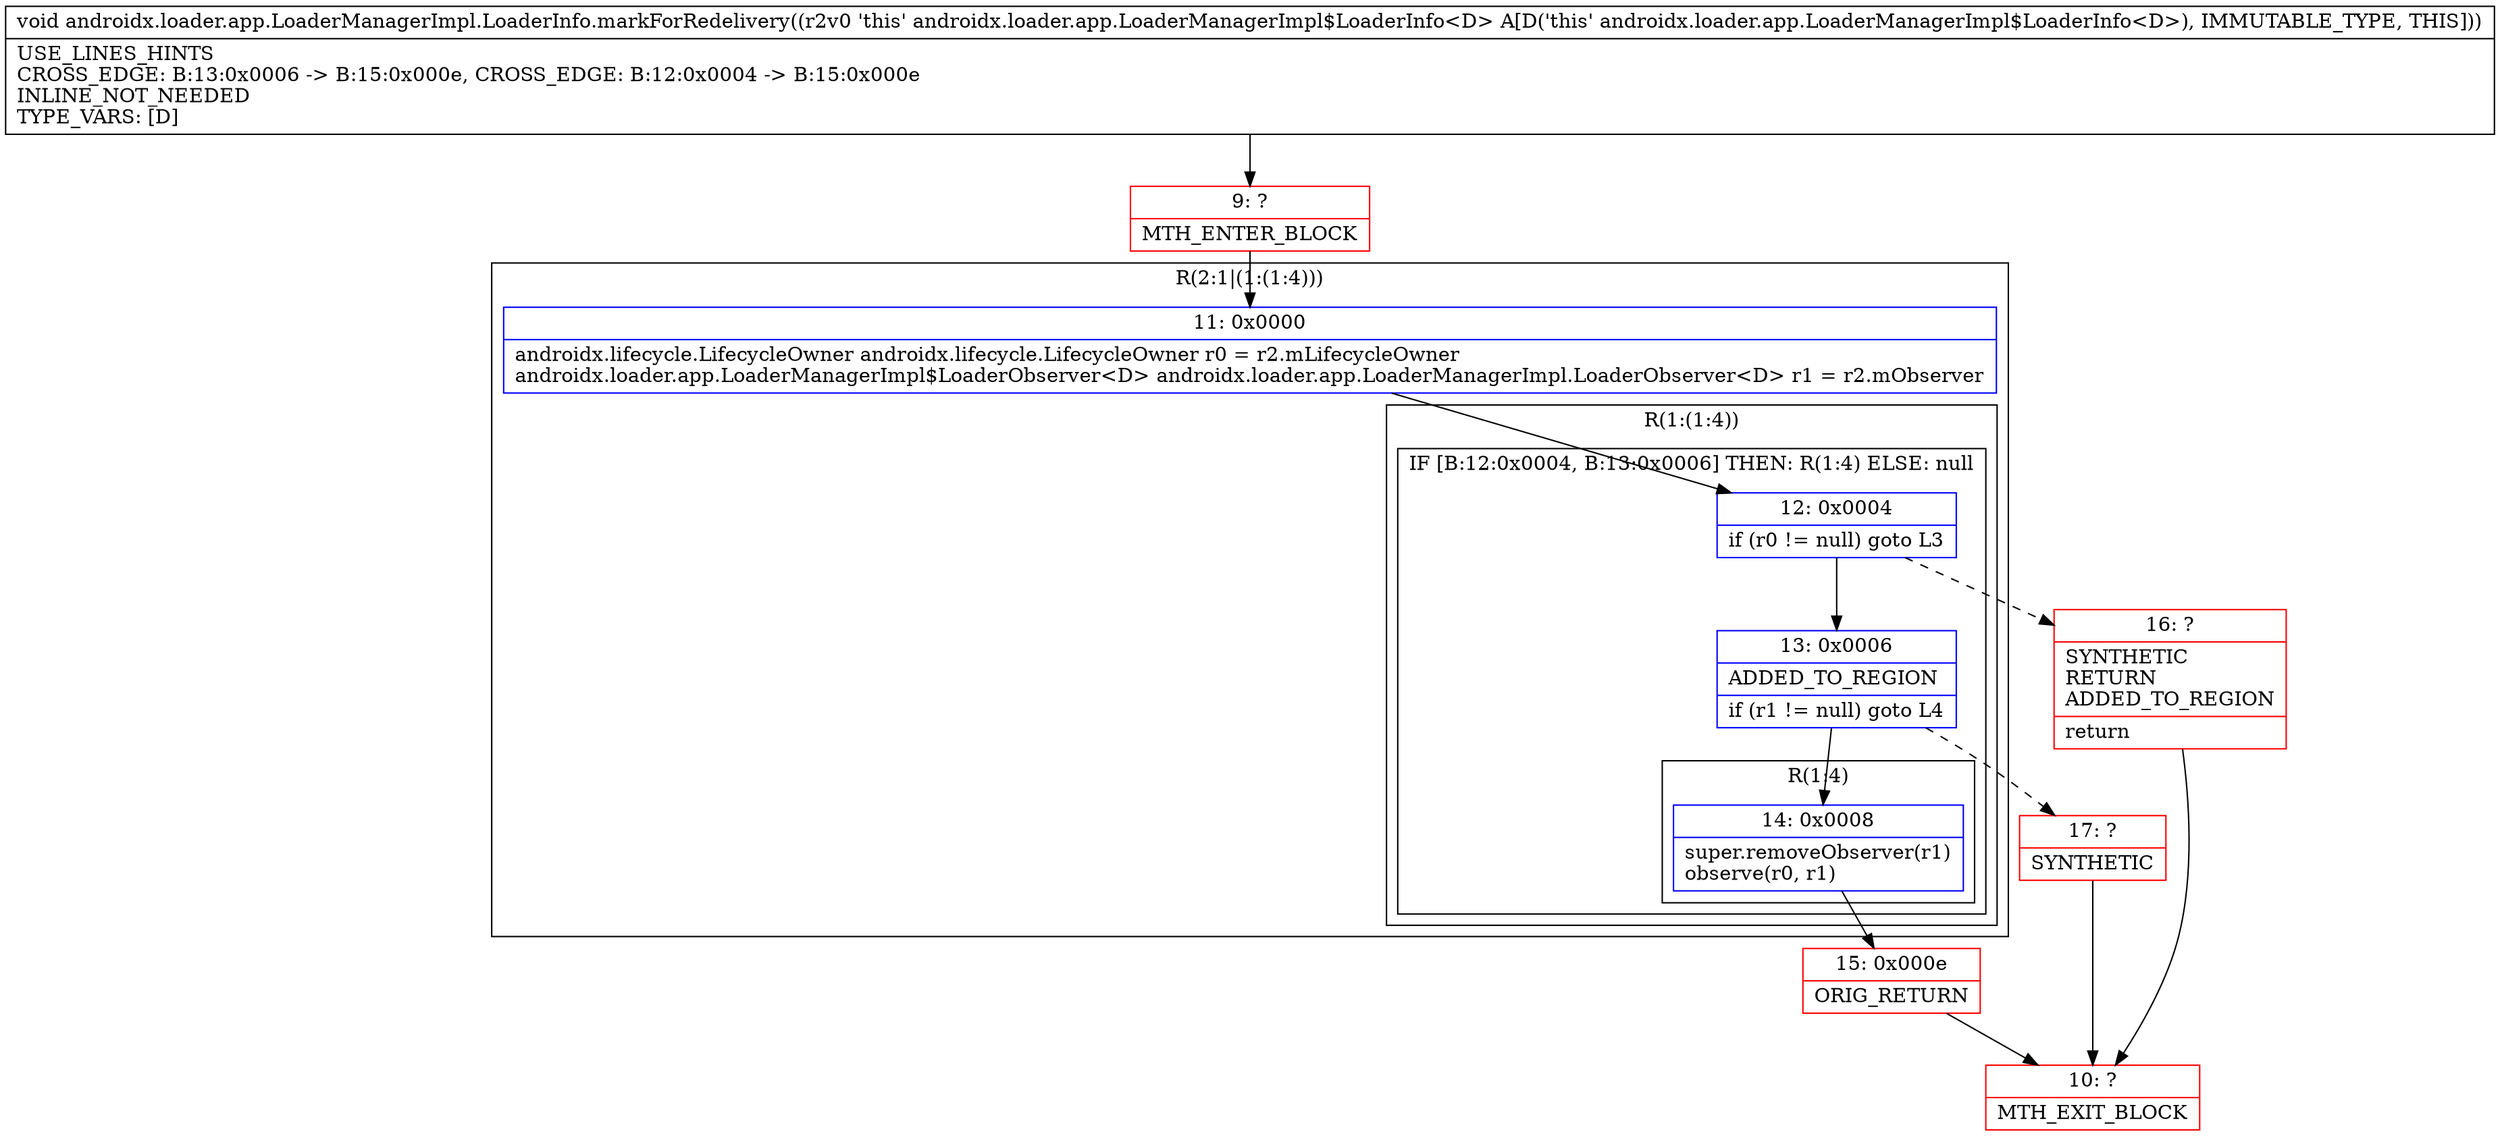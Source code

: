 digraph "CFG forandroidx.loader.app.LoaderManagerImpl.LoaderInfo.markForRedelivery()V" {
subgraph cluster_Region_76362912 {
label = "R(2:1|(1:(1:4)))";
node [shape=record,color=blue];
Node_11 [shape=record,label="{11\:\ 0x0000|androidx.lifecycle.LifecycleOwner androidx.lifecycle.LifecycleOwner r0 = r2.mLifecycleOwner\landroidx.loader.app.LoaderManagerImpl$LoaderObserver\<D\> androidx.loader.app.LoaderManagerImpl.LoaderObserver\<D\> r1 = r2.mObserver\l}"];
subgraph cluster_Region_1845813465 {
label = "R(1:(1:4))";
node [shape=record,color=blue];
subgraph cluster_IfRegion_1611256776 {
label = "IF [B:12:0x0004, B:13:0x0006] THEN: R(1:4) ELSE: null";
node [shape=record,color=blue];
Node_12 [shape=record,label="{12\:\ 0x0004|if (r0 != null) goto L3\l}"];
Node_13 [shape=record,label="{13\:\ 0x0006|ADDED_TO_REGION\l|if (r1 != null) goto L4\l}"];
subgraph cluster_Region_832989445 {
label = "R(1:4)";
node [shape=record,color=blue];
Node_14 [shape=record,label="{14\:\ 0x0008|super.removeObserver(r1)\lobserve(r0, r1)\l}"];
}
}
}
}
Node_9 [shape=record,color=red,label="{9\:\ ?|MTH_ENTER_BLOCK\l}"];
Node_15 [shape=record,color=red,label="{15\:\ 0x000e|ORIG_RETURN\l}"];
Node_10 [shape=record,color=red,label="{10\:\ ?|MTH_EXIT_BLOCK\l}"];
Node_17 [shape=record,color=red,label="{17\:\ ?|SYNTHETIC\l}"];
Node_16 [shape=record,color=red,label="{16\:\ ?|SYNTHETIC\lRETURN\lADDED_TO_REGION\l|return\l}"];
MethodNode[shape=record,label="{void androidx.loader.app.LoaderManagerImpl.LoaderInfo.markForRedelivery((r2v0 'this' androidx.loader.app.LoaderManagerImpl$LoaderInfo\<D\> A[D('this' androidx.loader.app.LoaderManagerImpl$LoaderInfo\<D\>), IMMUTABLE_TYPE, THIS]))  | USE_LINES_HINTS\lCROSS_EDGE: B:13:0x0006 \-\> B:15:0x000e, CROSS_EDGE: B:12:0x0004 \-\> B:15:0x000e\lINLINE_NOT_NEEDED\lTYPE_VARS: [D]\l}"];
MethodNode -> Node_9;Node_11 -> Node_12;
Node_12 -> Node_13;
Node_12 -> Node_16[style=dashed];
Node_13 -> Node_14;
Node_13 -> Node_17[style=dashed];
Node_14 -> Node_15;
Node_9 -> Node_11;
Node_15 -> Node_10;
Node_17 -> Node_10;
Node_16 -> Node_10;
}

